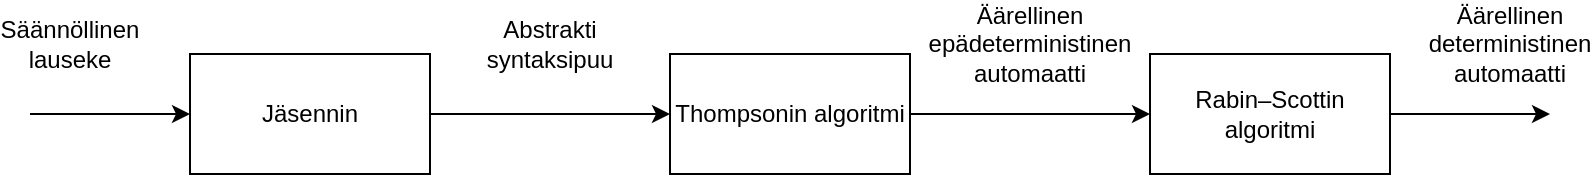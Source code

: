 <mxfile version="15.9.1" type="device"><diagram id="Kx_gymHZPREFtRKY9lh6" name="Page-1"><mxGraphModel dx="1422" dy="872" grid="1" gridSize="10" guides="1" tooltips="1" connect="1" arrows="1" fold="1" page="1" pageScale="1" pageWidth="827" pageHeight="1169" math="0" shadow="0"><root><mxCell id="0"/><mxCell id="1" parent="0"/><mxCell id="Ki5QwD1SphVrXh01XZKe-1" value="Jäsennin" style="rounded=0;whiteSpace=wrap;html=1;" vertex="1" parent="1"><mxGeometry x="160" y="120" width="120" height="60" as="geometry"/></mxCell><mxCell id="Ki5QwD1SphVrXh01XZKe-2" value="Thompsonin algoritmi" style="rounded=0;whiteSpace=wrap;html=1;" vertex="1" parent="1"><mxGeometry x="400" y="120" width="120" height="60" as="geometry"/></mxCell><mxCell id="Ki5QwD1SphVrXh01XZKe-3" value="&lt;div&gt;Rabin–Scottin algoritmi&lt;br&gt;&lt;/div&gt;" style="rounded=0;whiteSpace=wrap;html=1;" vertex="1" parent="1"><mxGeometry x="640" y="120" width="120" height="60" as="geometry"/></mxCell><mxCell id="Ki5QwD1SphVrXh01XZKe-5" value="" style="endArrow=classic;html=1;rounded=0;entryX=0;entryY=0.5;entryDx=0;entryDy=0;" edge="1" parent="1" target="Ki5QwD1SphVrXh01XZKe-1"><mxGeometry width="50" height="50" relative="1" as="geometry"><mxPoint x="80" y="150" as="sourcePoint"/><mxPoint x="130" y="130" as="targetPoint"/></mxGeometry></mxCell><mxCell id="Ki5QwD1SphVrXh01XZKe-6" value="" style="endArrow=classic;html=1;rounded=0;exitX=1;exitY=0.5;exitDx=0;exitDy=0;entryX=0;entryY=0.5;entryDx=0;entryDy=0;" edge="1" parent="1" source="Ki5QwD1SphVrXh01XZKe-1" target="Ki5QwD1SphVrXh01XZKe-2"><mxGeometry width="50" height="50" relative="1" as="geometry"><mxPoint x="160" y="320" as="sourcePoint"/><mxPoint x="210" y="270" as="targetPoint"/></mxGeometry></mxCell><mxCell id="Ki5QwD1SphVrXh01XZKe-7" value="" style="endArrow=classic;html=1;rounded=0;exitX=1;exitY=0.5;exitDx=0;exitDy=0;entryX=0;entryY=0.5;entryDx=0;entryDy=0;" edge="1" parent="1" source="Ki5QwD1SphVrXh01XZKe-2" target="Ki5QwD1SphVrXh01XZKe-3"><mxGeometry width="50" height="50" relative="1" as="geometry"><mxPoint x="500" y="360" as="sourcePoint"/><mxPoint x="550" y="310" as="targetPoint"/></mxGeometry></mxCell><mxCell id="Ki5QwD1SphVrXh01XZKe-8" value="" style="endArrow=classic;html=1;rounded=0;exitX=1;exitY=0.5;exitDx=0;exitDy=0;" edge="1" parent="1" source="Ki5QwD1SphVrXh01XZKe-3"><mxGeometry width="50" height="50" relative="1" as="geometry"><mxPoint x="810" y="330" as="sourcePoint"/><mxPoint x="840" y="150" as="targetPoint"/></mxGeometry></mxCell><mxCell id="Ki5QwD1SphVrXh01XZKe-9" value="Abstrakti syntaksipuu" style="text;html=1;strokeColor=none;fillColor=none;align=center;verticalAlign=middle;whiteSpace=wrap;rounded=0;" vertex="1" parent="1"><mxGeometry x="310" y="100" width="60" height="30" as="geometry"/></mxCell><mxCell id="Ki5QwD1SphVrXh01XZKe-10" value="Äärellinen epädeterministinen automaatti" style="text;html=1;strokeColor=none;fillColor=none;align=center;verticalAlign=middle;whiteSpace=wrap;rounded=0;" vertex="1" parent="1"><mxGeometry x="550" y="100" width="60" height="30" as="geometry"/></mxCell><mxCell id="Ki5QwD1SphVrXh01XZKe-11" value="Säännöllinen lauseke" style="text;html=1;strokeColor=none;fillColor=none;align=center;verticalAlign=middle;whiteSpace=wrap;rounded=0;" vertex="1" parent="1"><mxGeometry x="70" y="100" width="60" height="30" as="geometry"/></mxCell><mxCell id="Ki5QwD1SphVrXh01XZKe-12" value="Äärellinen deterministinen automaatti" style="text;html=1;strokeColor=none;fillColor=none;align=center;verticalAlign=middle;whiteSpace=wrap;rounded=0;" vertex="1" parent="1"><mxGeometry x="790" y="100" width="60" height="30" as="geometry"/></mxCell></root></mxGraphModel></diagram></mxfile>